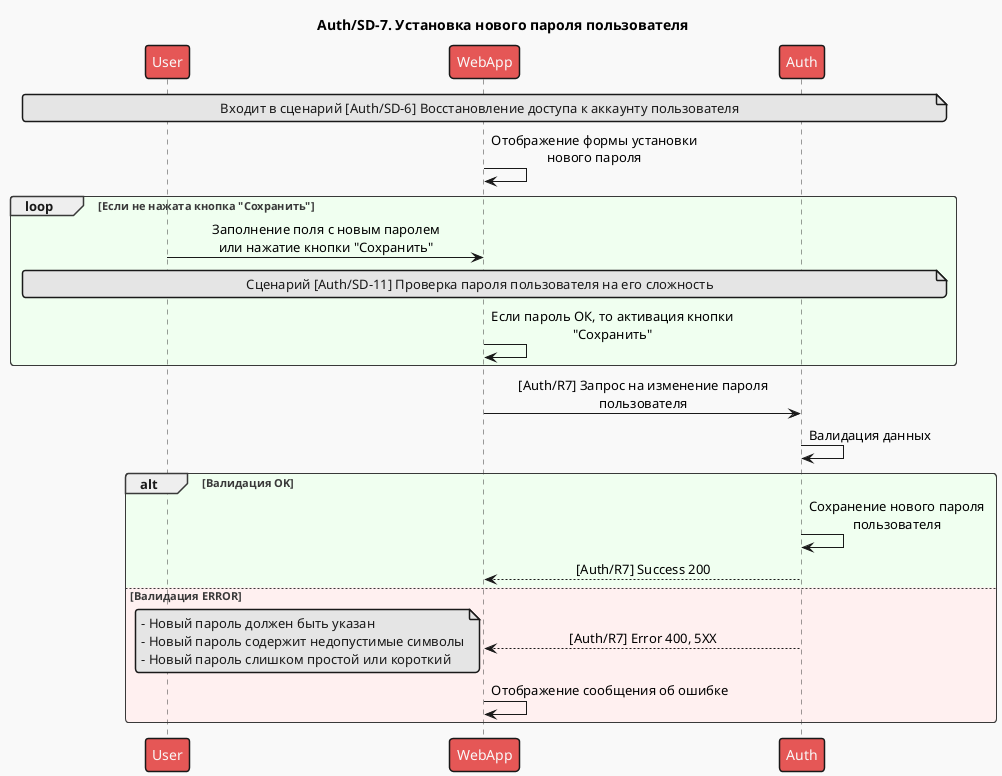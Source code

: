 # Auth/SD-7. Установка нового пароля пользователя при восстановлении доступа к аккаунту

@startuml
!theme mars

skinparam {
    MaxMessageSize 250
}

skinparam sequence {
    ParticipantPadding 125
    MessageAlign center
}

participant "User" as usr order 10
participant "WebApp" as app order 20
participant "Auth" as auth order 30

title Auth/SD-7. Установка нового пароля пользователя

note across
  Входит в сценарий [Auth/SD-6] Восстановление доступа к аккаунту пользователя
end note

app -> app: Отображение формы установки нового пароля

loop #f0fff0 Если не нажата кнопка "Сохранить"
  usr -> app: Заполнение поля с новым паролем или нажатие кнопки "Сохранить"

  note across
    Сценарий [Auth/SD-11] Проверка пароля пользователя на его сложность
  end note

  app -> app: Если пароль ОК, то активация кнопки "Сохранить"
end

app -> auth: [Auth/R7] Запрос на изменение пароля пользователя
auth -> auth: Валидация данных

alt #f0fff0 Валидация OK
  auth -> auth: Сохранение нового пароля пользователя
  app <-- auth: [Auth/R7] Success 200
else #fff0f0 Валидация ERROR
  app <-- auth: [Auth/R7] Error 400, 5XX

  note left
    - Новый пароль должен быть указан
    - Новый пароль содержит недопустимые символы
    - Новый пароль слишком простой или короткий
  end note

  app -> app: Отображение сообщения об ошибке
end

@enduml